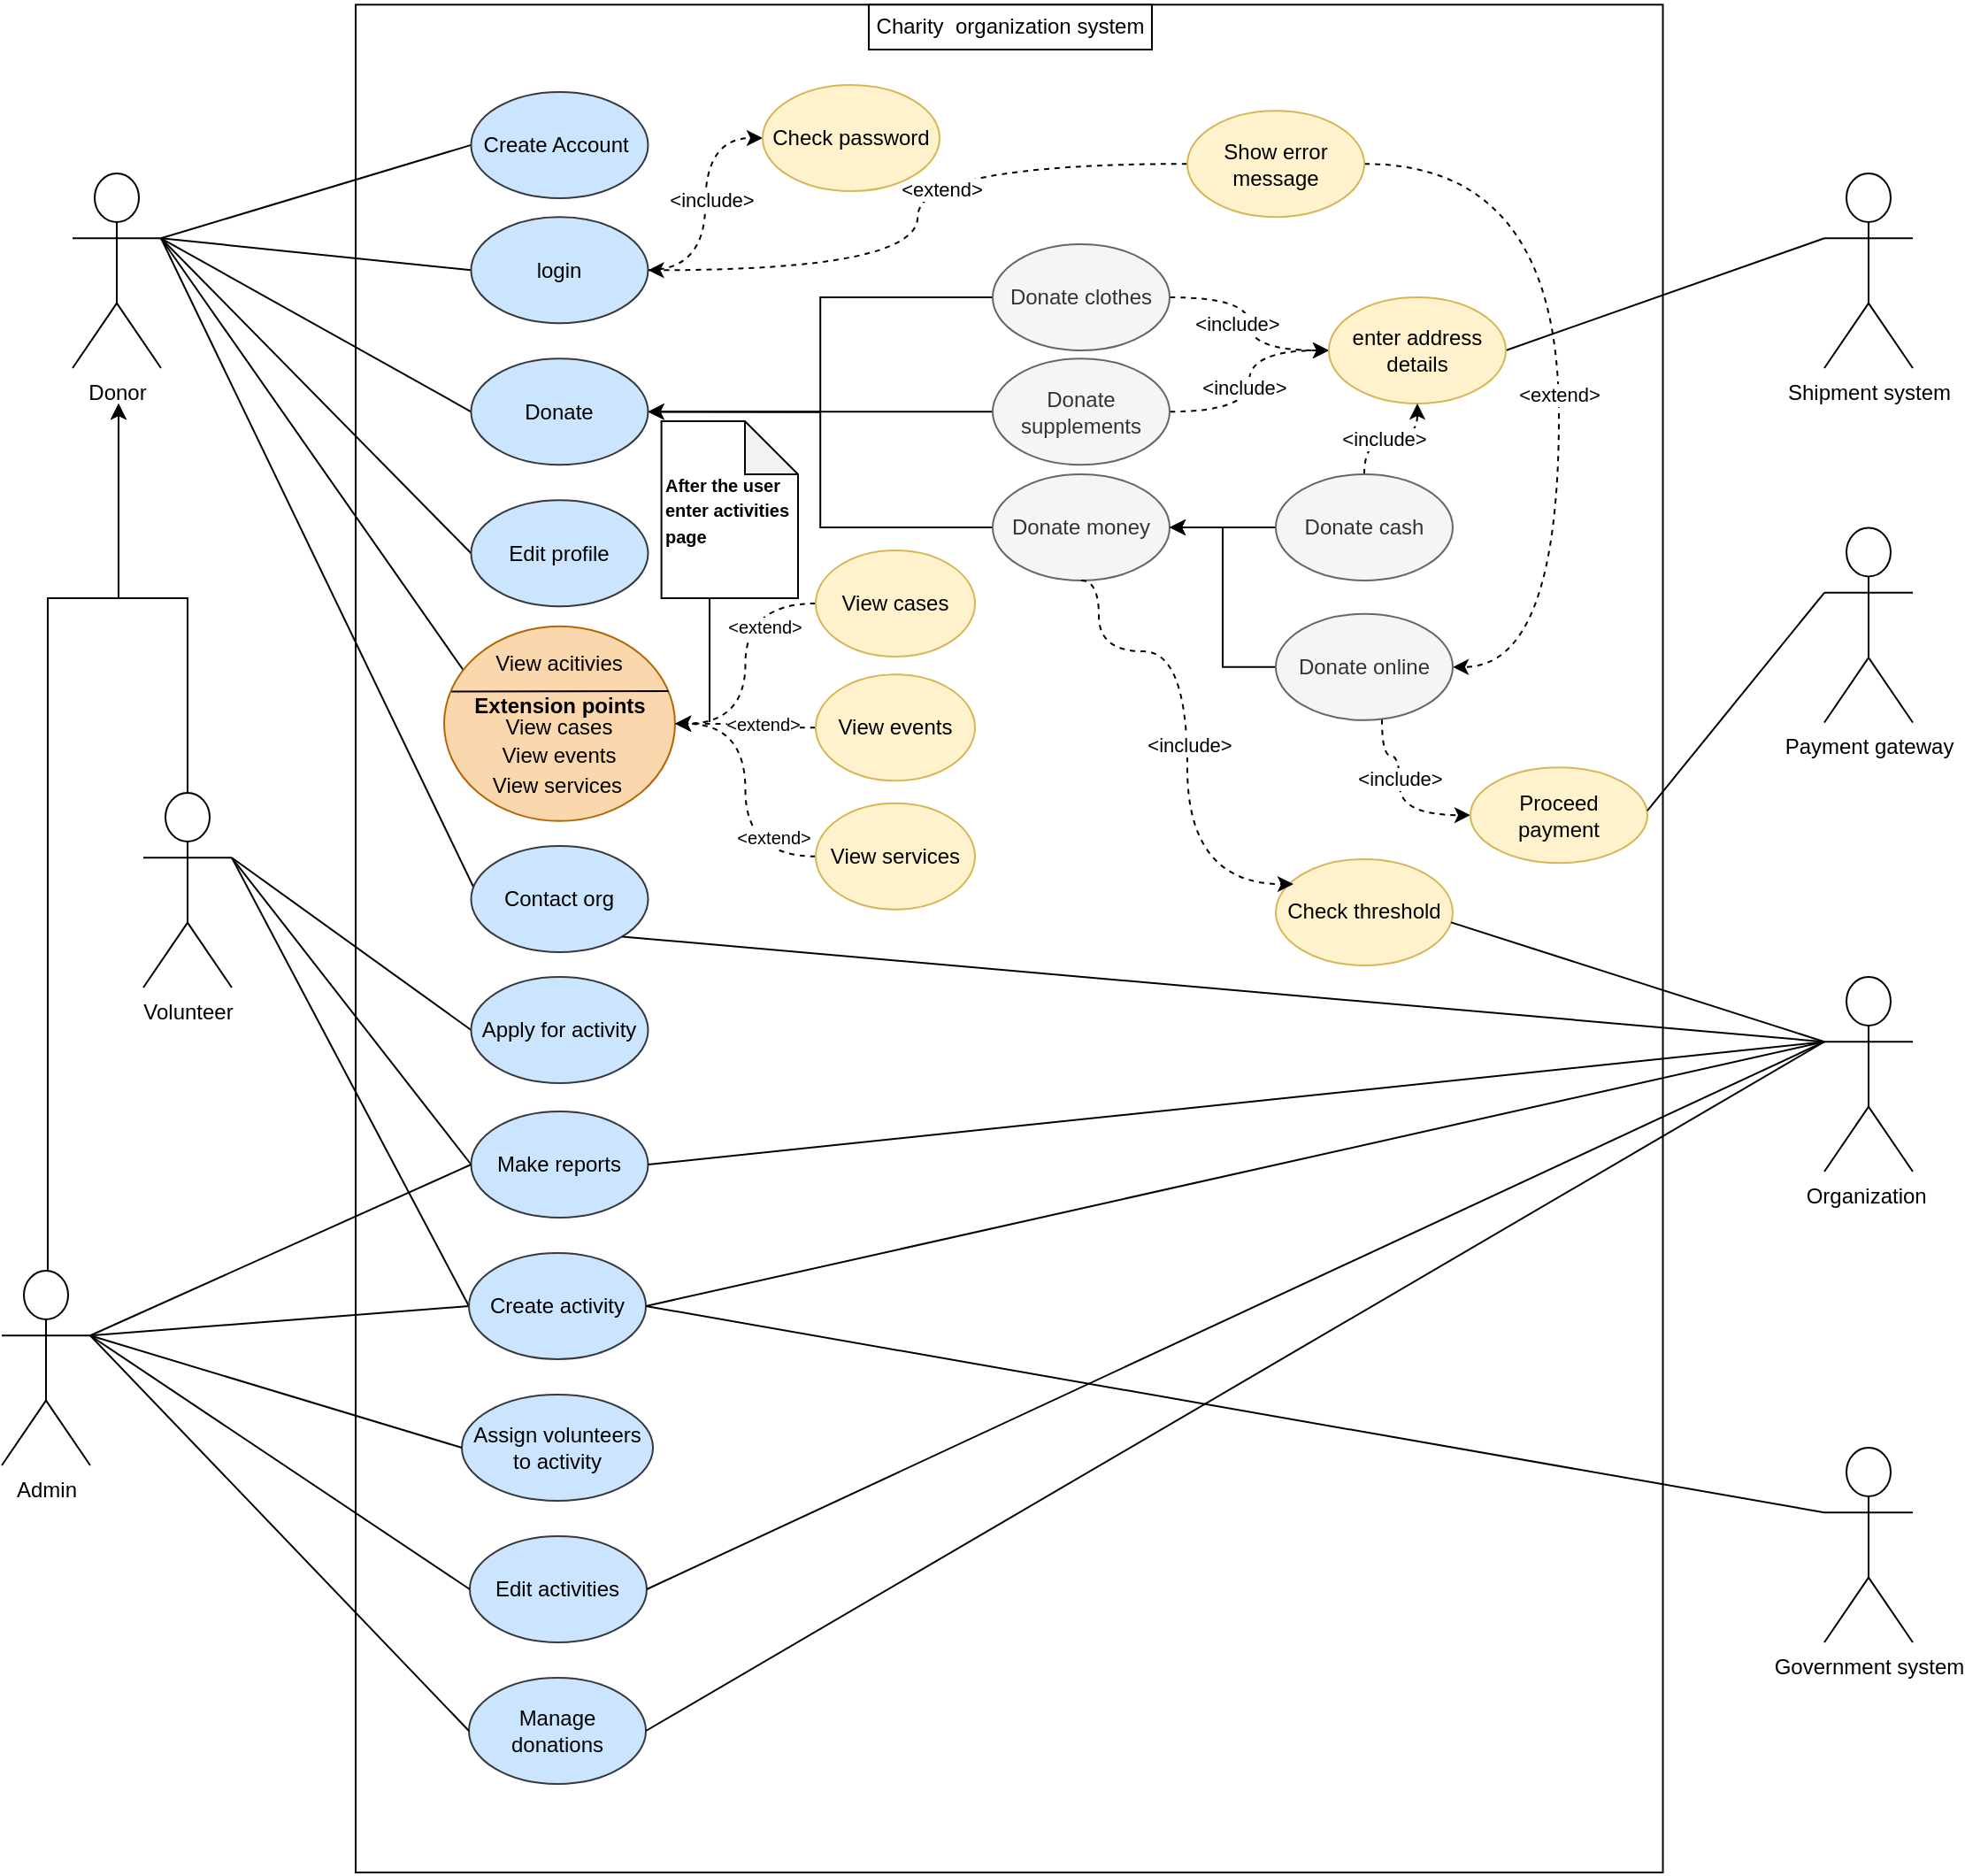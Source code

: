 <mxfile version="24.7.17">
  <diagram name="Version 1.0" id="ztVWcqpsrH5Fz4Y6gkWt">
    <mxGraphModel dx="1042" dy="685" grid="1" gridSize="10" guides="1" tooltips="1" connect="1" arrows="1" fold="1" page="1" pageScale="1" pageWidth="1600" pageHeight="900" math="0" shadow="0">
      <root>
        <object label="" id="0">
          <mxCell />
        </object>
        <mxCell id="1" parent="0" />
        <mxCell id="P60Vr8XTmUEk655GajUD-110" value="" style="rounded=0;whiteSpace=wrap;html=1;movable=1;resizable=1;rotatable=1;deletable=1;editable=1;locked=0;connectable=1;" parent="1" vertex="1">
          <mxGeometry x="472" y="317.65" width="738.76" height="1055.35" as="geometry" />
        </mxCell>
        <mxCell id="P60Vr8XTmUEk655GajUD-111" value="" style="rounded=0;whiteSpace=wrap;html=1;" parent="1" vertex="1">
          <mxGeometry x="762" y="317.65" width="160" height="25.35" as="geometry" />
        </mxCell>
        <mxCell id="P60Vr8XTmUEk655GajUD-112" style="rounded=0;orthogonalLoop=1;jettySize=auto;html=1;entryX=0;entryY=0.5;entryDx=0;entryDy=0;exitX=1;exitY=0.333;exitDx=0;exitDy=0;exitPerimeter=0;endArrow=none;endFill=0;" parent="1" source="P60Vr8XTmUEk655GajUD-117" target="P60Vr8XTmUEk655GajUD-188" edge="1">
          <mxGeometry relative="1" as="geometry" />
        </mxCell>
        <mxCell id="P60Vr8XTmUEk655GajUD-113" style="edgeStyle=none;rounded=0;orthogonalLoop=1;jettySize=auto;html=1;entryX=0;entryY=0.5;entryDx=0;entryDy=0;exitX=1;exitY=0.333;exitDx=0;exitDy=0;exitPerimeter=0;endArrow=none;endFill=0;" parent="1" source="P60Vr8XTmUEk655GajUD-117" target="P60Vr8XTmUEk655GajUD-161" edge="1">
          <mxGeometry relative="1" as="geometry" />
        </mxCell>
        <mxCell id="P60Vr8XTmUEk655GajUD-114" style="edgeStyle=none;rounded=0;orthogonalLoop=1;jettySize=auto;html=1;entryX=0;entryY=0.5;entryDx=0;entryDy=0;exitX=1;exitY=0.333;exitDx=0;exitDy=0;exitPerimeter=0;endArrow=none;endFill=0;" parent="1" source="P60Vr8XTmUEk655GajUD-117" target="P60Vr8XTmUEk655GajUD-135" edge="1">
          <mxGeometry relative="1" as="geometry" />
        </mxCell>
        <mxCell id="P60Vr8XTmUEk655GajUD-115" style="edgeStyle=none;rounded=0;orthogonalLoop=1;jettySize=auto;html=1;entryX=0;entryY=0.5;entryDx=0;entryDy=0;exitX=1;exitY=0.333;exitDx=0;exitDy=0;exitPerimeter=0;endArrow=none;endFill=0;" parent="1" source="P60Vr8XTmUEk655GajUD-117" target="P60Vr8XTmUEk655GajUD-132" edge="1">
          <mxGeometry relative="1" as="geometry">
            <mxPoint x="372" y="453" as="sourcePoint" />
          </mxGeometry>
        </mxCell>
        <mxCell id="P60Vr8XTmUEk655GajUD-116" style="edgeStyle=none;rounded=0;orthogonalLoop=1;jettySize=auto;html=1;entryX=0.083;entryY=0.225;entryDx=0;entryDy=0;endArrow=none;endFill=0;exitX=1;exitY=0.333;exitDx=0;exitDy=0;exitPerimeter=0;entryPerimeter=0;" parent="1" source="P60Vr8XTmUEk655GajUD-117" target="P60Vr8XTmUEk655GajUD-131" edge="1">
          <mxGeometry relative="1" as="geometry" />
        </mxCell>
        <mxCell id="P60Vr8XTmUEk655GajUD-117" value="Donor" style="shape=umlActor;verticalLabelPosition=bottom;verticalAlign=top;html=1;outlineConnect=0;container=0;" parent="1" vertex="1">
          <mxGeometry x="312" y="413" width="50" height="110" as="geometry" />
        </mxCell>
        <mxCell id="P60Vr8XTmUEk655GajUD-118" style="edgeStyle=orthogonalEdgeStyle;rounded=0;orthogonalLoop=1;jettySize=auto;html=1;exitX=0.5;exitY=0;exitDx=0;exitDy=0;exitPerimeter=0;" parent="1" edge="1">
          <mxGeometry relative="1" as="geometry">
            <mxPoint x="377" y="776.95" as="sourcePoint" />
            <mxPoint x="338" y="543" as="targetPoint" />
            <Array as="points">
              <mxPoint x="377" y="653" />
              <mxPoint x="338" y="653" />
            </Array>
          </mxGeometry>
        </mxCell>
        <mxCell id="P60Vr8XTmUEk655GajUD-119" style="rounded=0;orthogonalLoop=1;jettySize=auto;html=1;entryX=0;entryY=0.5;entryDx=0;entryDy=0;endArrow=none;endFill=0;exitX=1;exitY=0.333;exitDx=0;exitDy=0;exitPerimeter=0;" parent="1" source="P60Vr8XTmUEk655GajUD-121" target="P60Vr8XTmUEk655GajUD-126" edge="1">
          <mxGeometry relative="1" as="geometry" />
        </mxCell>
        <mxCell id="P60Vr8XTmUEk655GajUD-120" style="rounded=0;orthogonalLoop=1;jettySize=auto;html=1;entryX=0;entryY=0.5;entryDx=0;entryDy=0;exitX=1;exitY=0.333;exitDx=0;exitDy=0;exitPerimeter=0;endArrow=none;endFill=0;" parent="1" source="P60Vr8XTmUEk655GajUD-121" target="P60Vr8XTmUEk655GajUD-127" edge="1">
          <mxGeometry relative="1" as="geometry" />
        </mxCell>
        <mxCell id="HmPngLG4TGrxX0Pheogw-19" style="rounded=0;orthogonalLoop=1;jettySize=auto;html=1;entryX=0;entryY=0.5;entryDx=0;entryDy=0;exitX=1;exitY=0.333;exitDx=0;exitDy=0;exitPerimeter=0;endArrow=none;endFill=0;" parent="1" source="P60Vr8XTmUEk655GajUD-121" target="P60Vr8XTmUEk655GajUD-128" edge="1">
          <mxGeometry relative="1" as="geometry" />
        </mxCell>
        <mxCell id="P60Vr8XTmUEk655GajUD-121" value="Volunteer&lt;div&gt;&lt;br&gt;&lt;/div&gt;" style="shape=umlActor;verticalLabelPosition=bottom;verticalAlign=top;html=1;outlineConnect=0;container=0;" parent="1" vertex="1">
          <mxGeometry x="352" y="763" width="50" height="110" as="geometry" />
        </mxCell>
        <mxCell id="P60Vr8XTmUEk655GajUD-122" value="&lt;div&gt;Payment gateway&lt;/div&gt;" style="shape=umlActor;verticalLabelPosition=bottom;verticalAlign=top;html=1;outlineConnect=0;container=0;" parent="1" vertex="1">
          <mxGeometry x="1302" y="613.25" width="50" height="110" as="geometry" />
        </mxCell>
        <mxCell id="P60Vr8XTmUEk655GajUD-123" style="rounded=0;orthogonalLoop=1;jettySize=auto;html=1;entryX=1;entryY=0.5;entryDx=0;entryDy=0;endArrow=none;endFill=0;exitX=0;exitY=0.333;exitDx=0;exitDy=0;exitPerimeter=0;" parent="1" source="P60Vr8XTmUEk655GajUD-124" target="P60Vr8XTmUEk655GajUD-167" edge="1">
          <mxGeometry relative="1" as="geometry" />
        </mxCell>
        <mxCell id="P60Vr8XTmUEk655GajUD-124" value="Shipment system" style="shape=umlActor;verticalLabelPosition=bottom;verticalAlign=top;html=1;outlineConnect=0;container=0;" parent="1" vertex="1">
          <mxGeometry x="1302" y="413" width="50" height="110" as="geometry" />
        </mxCell>
        <mxCell id="P60Vr8XTmUEk655GajUD-125" value="Manage donations" style="ellipse;whiteSpace=wrap;html=1;container=0;fillColor=#cce5ff;strokeColor=#36393d;" parent="1" vertex="1">
          <mxGeometry x="536.01" y="1263" width="100" height="60" as="geometry" />
        </mxCell>
        <mxCell id="P60Vr8XTmUEk655GajUD-126" value="Apply for activity" style="ellipse;whiteSpace=wrap;html=1;container=0;fillColor=#cce5ff;strokeColor=#36393d;" parent="1" vertex="1">
          <mxGeometry x="537.25" y="867" width="100" height="60" as="geometry" />
        </mxCell>
        <mxCell id="P60Vr8XTmUEk655GajUD-127" value="Make reports" style="ellipse;whiteSpace=wrap;html=1;container=0;fillColor=#cce5ff;strokeColor=#36393d;" parent="1" vertex="1">
          <mxGeometry x="537.24" y="943" width="100" height="60" as="geometry" />
        </mxCell>
        <mxCell id="HmPngLG4TGrxX0Pheogw-18" style="rounded=0;orthogonalLoop=1;jettySize=auto;html=1;exitX=0;exitY=0.5;exitDx=0;exitDy=0;endArrow=none;endFill=0;entryX=1;entryY=0.333;entryDx=0;entryDy=0;entryPerimeter=0;" parent="1" source="P60Vr8XTmUEk655GajUD-128" target="P60Vr8XTmUEk655GajUD-154" edge="1">
          <mxGeometry relative="1" as="geometry">
            <mxPoint x="332" y="1073" as="targetPoint" />
          </mxGeometry>
        </mxCell>
        <mxCell id="P60Vr8XTmUEk655GajUD-128" value="Create activity" style="ellipse;whiteSpace=wrap;html=1;container=0;fillColor=#cce5ff;strokeColor=#36393d;" parent="1" vertex="1">
          <mxGeometry x="536.01" y="1023" width="100" height="60" as="geometry" />
        </mxCell>
        <mxCell id="P60Vr8XTmUEk655GajUD-129" value="Assign volunteers to activity" style="ellipse;whiteSpace=wrap;html=1;container=0;fillColor=#cce5ff;strokeColor=#36393d;" parent="1" vertex="1">
          <mxGeometry x="532" y="1103" width="108.02" height="60" as="geometry" />
        </mxCell>
        <mxCell id="P60Vr8XTmUEk655GajUD-130" style="edgeStyle=orthogonalEdgeStyle;rounded=0;orthogonalLoop=1;jettySize=auto;html=1;exitX=0.5;exitY=0.5;exitDx=0;exitDy=0;exitPerimeter=0;entryX=0.5;entryY=0.5;entryDx=0;entryDy=0;entryPerimeter=0;" parent="1" source="P60Vr8XTmUEk655GajUD-121" target="P60Vr8XTmUEk655GajUD-121" edge="1">
          <mxGeometry relative="1" as="geometry" />
        </mxCell>
        <mxCell id="P60Vr8XTmUEk655GajUD-131" value="" style="ellipse;whiteSpace=wrap;html=1;container=0;fillColor=#fad7ac;strokeColor=#b46504;" parent="1" vertex="1">
          <mxGeometry x="522" y="668.9" width="130.49" height="110" as="geometry" />
        </mxCell>
        <mxCell id="P60Vr8XTmUEk655GajUD-132" value="Edit profile" style="ellipse;whiteSpace=wrap;html=1;container=0;fillColor=#cce5ff;strokeColor=#36393d;" parent="1" vertex="1">
          <mxGeometry x="537.24" y="597.65" width="100" height="60" as="geometry" />
        </mxCell>
        <mxCell id="P60Vr8XTmUEk655GajUD-133" style="rounded=0;orthogonalLoop=1;jettySize=auto;html=1;entryX=1;entryY=0.333;entryDx=0;entryDy=0;entryPerimeter=0;endArrow=none;endFill=0;exitX=0.019;exitY=0.406;exitDx=0;exitDy=0;exitPerimeter=0;" parent="1" source="P60Vr8XTmUEk655GajUD-134" target="P60Vr8XTmUEk655GajUD-117" edge="1">
          <mxGeometry relative="1" as="geometry">
            <mxPoint x="422" y="723" as="targetPoint" />
          </mxGeometry>
        </mxCell>
        <mxCell id="P60Vr8XTmUEk655GajUD-134" value="Contact org" style="ellipse;whiteSpace=wrap;html=1;container=0;fillColor=#cce5ff;strokeColor=#36393d;" parent="1" vertex="1">
          <mxGeometry x="537.25" y="793" width="100" height="60" as="geometry" />
        </mxCell>
        <mxCell id="P60Vr8XTmUEk655GajUD-135" value="Donate" style="ellipse;whiteSpace=wrap;html=1;container=0;fillColor=#cce5ff;strokeColor=#36393d;" parent="1" vertex="1">
          <mxGeometry x="537.24" y="517.65" width="100" height="60" as="geometry" />
        </mxCell>
        <mxCell id="P60Vr8XTmUEk655GajUD-136" value="Edit activities" style="ellipse;whiteSpace=wrap;html=1;container=0;fillColor=#cce5ff;strokeColor=#36393d;" parent="1" vertex="1">
          <mxGeometry x="536.49" y="1183" width="100" height="60" as="geometry" />
        </mxCell>
        <mxCell id="P60Vr8XTmUEk655GajUD-137" style="edgeStyle=orthogonalEdgeStyle;rounded=0;orthogonalLoop=1;jettySize=auto;html=1;entryX=1;entryY=0.5;entryDx=0;entryDy=0;" parent="1" source="P60Vr8XTmUEk655GajUD-140" target="P60Vr8XTmUEk655GajUD-135" edge="1">
          <mxGeometry relative="1" as="geometry" />
        </mxCell>
        <mxCell id="P60Vr8XTmUEk655GajUD-138" style="edgeStyle=orthogonalEdgeStyle;rounded=0;orthogonalLoop=1;jettySize=auto;html=1;entryX=0;entryY=0.5;entryDx=0;entryDy=0;dashed=1;curved=1;" parent="1" source="P60Vr8XTmUEk655GajUD-140" target="P60Vr8XTmUEk655GajUD-167" edge="1">
          <mxGeometry relative="1" as="geometry" />
        </mxCell>
        <mxCell id="P60Vr8XTmUEk655GajUD-139" value="&amp;lt;include&amp;gt;" style="edgeLabel;html=1;align=center;verticalAlign=middle;resizable=0;points=[];" parent="P60Vr8XTmUEk655GajUD-138" connectable="0" vertex="1">
          <mxGeometry x="-0.065" y="3" relative="1" as="geometry">
            <mxPoint as="offset" />
          </mxGeometry>
        </mxCell>
        <mxCell id="P60Vr8XTmUEk655GajUD-140" value="Donate supplements" style="ellipse;whiteSpace=wrap;html=1;container=0;fillColor=#f5f5f5;fontColor=#333333;strokeColor=#666666;" parent="1" vertex="1">
          <mxGeometry x="832" y="517.65" width="100" height="60" as="geometry" />
        </mxCell>
        <mxCell id="P60Vr8XTmUEk655GajUD-141" style="edgeStyle=orthogonalEdgeStyle;rounded=0;orthogonalLoop=1;jettySize=auto;html=1;entryX=1;entryY=0.5;entryDx=0;entryDy=0;" parent="1" source="P60Vr8XTmUEk655GajUD-144" target="P60Vr8XTmUEk655GajUD-135" edge="1">
          <mxGeometry relative="1" as="geometry" />
        </mxCell>
        <mxCell id="P60Vr8XTmUEk655GajUD-142" style="edgeStyle=orthogonalEdgeStyle;rounded=0;orthogonalLoop=1;jettySize=auto;html=1;entryX=0;entryY=0.5;entryDx=0;entryDy=0;dashed=1;curved=1;" parent="1" source="P60Vr8XTmUEk655GajUD-144" target="P60Vr8XTmUEk655GajUD-167" edge="1">
          <mxGeometry relative="1" as="geometry" />
        </mxCell>
        <mxCell id="P60Vr8XTmUEk655GajUD-143" value="&amp;lt;include&amp;gt;" style="edgeLabel;html=1;align=center;verticalAlign=middle;resizable=0;points=[];" parent="P60Vr8XTmUEk655GajUD-142" connectable="0" vertex="1">
          <mxGeometry x="-0.457" y="-5" relative="1" as="geometry">
            <mxPoint x="5" y="10" as="offset" />
          </mxGeometry>
        </mxCell>
        <mxCell id="P60Vr8XTmUEk655GajUD-144" value="Donate clothes" style="ellipse;whiteSpace=wrap;html=1;container=0;fillColor=#f5f5f5;fontColor=#333333;strokeColor=#666666;" parent="1" vertex="1">
          <mxGeometry x="832" y="453" width="100" height="60" as="geometry" />
        </mxCell>
        <mxCell id="P60Vr8XTmUEk655GajUD-145" style="edgeStyle=orthogonalEdgeStyle;rounded=0;orthogonalLoop=1;jettySize=auto;html=1;entryX=1;entryY=0.5;entryDx=0;entryDy=0;" parent="1" source="P60Vr8XTmUEk655GajUD-146" target="P60Vr8XTmUEk655GajUD-135" edge="1">
          <mxGeometry relative="1" as="geometry" />
        </mxCell>
        <mxCell id="P60Vr8XTmUEk655GajUD-146" value="Donate money" style="ellipse;whiteSpace=wrap;html=1;container=0;fillColor=#f5f5f5;fontColor=#333333;strokeColor=#666666;" parent="1" vertex="1">
          <mxGeometry x="832" y="583" width="100" height="60" as="geometry" />
        </mxCell>
        <mxCell id="P60Vr8XTmUEk655GajUD-147" style="edgeStyle=orthogonalEdgeStyle;rounded=0;orthogonalLoop=1;jettySize=auto;html=1;exitX=0.5;exitY=1;exitDx=0;exitDy=0;" parent="1" edge="1">
          <mxGeometry relative="1" as="geometry">
            <mxPoint x="576.99" y="657.65" as="sourcePoint" />
            <mxPoint x="576.99" y="657.65" as="targetPoint" />
          </mxGeometry>
        </mxCell>
        <mxCell id="P60Vr8XTmUEk655GajUD-148" style="edgeStyle=orthogonalEdgeStyle;rounded=0;orthogonalLoop=1;jettySize=auto;html=1;exitX=0.5;exitY=0.5;exitDx=0;exitDy=0;exitPerimeter=0;entryX=0.5;entryY=0.5;entryDx=0;entryDy=0;entryPerimeter=0;" parent="1" edge="1">
          <mxGeometry relative="1" as="geometry">
            <mxPoint x="407" y="663.7" as="sourcePoint" />
            <mxPoint x="407" y="663.7" as="targetPoint" />
          </mxGeometry>
        </mxCell>
        <mxCell id="P60Vr8XTmUEk655GajUD-149" style="edgeStyle=orthogonalEdgeStyle;rounded=0;orthogonalLoop=1;jettySize=auto;html=1;exitX=0.5;exitY=0;exitDx=0;exitDy=0;exitPerimeter=0;" parent="1" edge="1">
          <mxGeometry relative="1" as="geometry">
            <mxPoint x="298" y="1033" as="sourcePoint" />
            <mxPoint x="338" y="543" as="targetPoint" />
            <Array as="points">
              <mxPoint x="298" y="653" />
              <mxPoint x="338" y="653" />
            </Array>
          </mxGeometry>
        </mxCell>
        <mxCell id="P60Vr8XTmUEk655GajUD-151" style="rounded=0;orthogonalLoop=1;jettySize=auto;html=1;entryX=0;entryY=0.5;entryDx=0;entryDy=0;endArrow=none;endFill=0;exitX=1;exitY=0.333;exitDx=0;exitDy=0;exitPerimeter=0;" parent="1" source="P60Vr8XTmUEk655GajUD-154" target="P60Vr8XTmUEk655GajUD-129" edge="1">
          <mxGeometry relative="1" as="geometry" />
        </mxCell>
        <mxCell id="P60Vr8XTmUEk655GajUD-152" style="rounded=0;orthogonalLoop=1;jettySize=auto;html=1;entryX=0;entryY=0.5;entryDx=0;entryDy=0;endArrow=none;endFill=0;exitX=1;exitY=0.333;exitDx=0;exitDy=0;exitPerimeter=0;" parent="1" source="P60Vr8XTmUEk655GajUD-154" target="P60Vr8XTmUEk655GajUD-136" edge="1">
          <mxGeometry relative="1" as="geometry">
            <mxPoint x="322" y="1073" as="sourcePoint" />
          </mxGeometry>
        </mxCell>
        <mxCell id="P60Vr8XTmUEk655GajUD-153" style="rounded=0;orthogonalLoop=1;jettySize=auto;html=1;entryX=0;entryY=0.5;entryDx=0;entryDy=0;endArrow=none;endFill=0;exitX=1;exitY=0.333;exitDx=0;exitDy=0;exitPerimeter=0;" parent="1" source="P60Vr8XTmUEk655GajUD-154" target="P60Vr8XTmUEk655GajUD-125" edge="1">
          <mxGeometry relative="1" as="geometry" />
        </mxCell>
        <mxCell id="HmPngLG4TGrxX0Pheogw-1" style="rounded=0;orthogonalLoop=1;jettySize=auto;html=1;entryX=0;entryY=0.5;entryDx=0;entryDy=0;endArrow=none;endFill=0;exitX=1;exitY=0.333;exitDx=0;exitDy=0;exitPerimeter=0;" parent="1" source="P60Vr8XTmUEk655GajUD-154" target="P60Vr8XTmUEk655GajUD-127" edge="1">
          <mxGeometry relative="1" as="geometry" />
        </mxCell>
        <mxCell id="P60Vr8XTmUEk655GajUD-154" value="&lt;div&gt;Admin&lt;/div&gt;" style="shape=umlActor;verticalLabelPosition=bottom;verticalAlign=top;html=1;outlineConnect=0;container=0;" parent="1" vertex="1">
          <mxGeometry x="272" y="1033" width="50" height="110" as="geometry" />
        </mxCell>
        <mxCell id="P60Vr8XTmUEk655GajUD-155" style="rounded=0;orthogonalLoop=1;jettySize=auto;html=1;entryX=1;entryY=1;entryDx=0;entryDy=0;endArrow=none;endFill=0;exitX=0;exitY=0.333;exitDx=0;exitDy=0;exitPerimeter=0;" parent="1" source="P60Vr8XTmUEk655GajUD-160" target="P60Vr8XTmUEk655GajUD-134" edge="1">
          <mxGeometry relative="1" as="geometry" />
        </mxCell>
        <mxCell id="P60Vr8XTmUEk655GajUD-156" style="rounded=0;orthogonalLoop=1;jettySize=auto;html=1;entryX=1;entryY=0.5;entryDx=0;entryDy=0;endArrow=none;endFill=0;exitX=0;exitY=0.333;exitDx=0;exitDy=0;exitPerimeter=0;" parent="1" source="P60Vr8XTmUEk655GajUD-160" target="P60Vr8XTmUEk655GajUD-127" edge="1">
          <mxGeometry relative="1" as="geometry" />
        </mxCell>
        <mxCell id="P60Vr8XTmUEk655GajUD-157" style="rounded=0;orthogonalLoop=1;jettySize=auto;html=1;entryX=1;entryY=0.5;entryDx=0;entryDy=0;endArrow=none;endFill=0;exitX=0;exitY=0.333;exitDx=0;exitDy=0;exitPerimeter=0;" parent="1" source="P60Vr8XTmUEk655GajUD-160" target="P60Vr8XTmUEk655GajUD-128" edge="1">
          <mxGeometry relative="1" as="geometry" />
        </mxCell>
        <mxCell id="P60Vr8XTmUEk655GajUD-158" style="rounded=0;orthogonalLoop=1;jettySize=auto;html=1;entryX=1;entryY=0.5;entryDx=0;entryDy=0;exitX=0;exitY=0.333;exitDx=0;exitDy=0;exitPerimeter=0;endArrow=none;endFill=0;" parent="1" source="P60Vr8XTmUEk655GajUD-160" target="P60Vr8XTmUEk655GajUD-125" edge="1">
          <mxGeometry relative="1" as="geometry" />
        </mxCell>
        <mxCell id="P60Vr8XTmUEk655GajUD-159" style="rounded=0;orthogonalLoop=1;jettySize=auto;html=1;entryX=1;entryY=0.5;entryDx=0;entryDy=0;endArrow=none;endFill=0;exitX=0;exitY=0.333;exitDx=0;exitDy=0;exitPerimeter=0;" parent="1" source="P60Vr8XTmUEk655GajUD-160" target="P60Vr8XTmUEk655GajUD-136" edge="1">
          <mxGeometry relative="1" as="geometry" />
        </mxCell>
        <mxCell id="P60Vr8XTmUEk655GajUD-160" value="Organization&amp;nbsp;" style="shape=umlActor;verticalLabelPosition=bottom;verticalAlign=top;html=1;outlineConnect=0;container=0;" parent="1" vertex="1">
          <mxGeometry x="1302" y="867" width="50" height="110" as="geometry" />
        </mxCell>
        <mxCell id="4MZAW6zlMvluDJp1n0_X-4" style="edgeStyle=orthogonalEdgeStyle;rounded=0;orthogonalLoop=1;jettySize=auto;html=1;entryX=0;entryY=0.5;entryDx=0;entryDy=0;curved=1;dashed=1;" parent="1" source="P60Vr8XTmUEk655GajUD-161" target="4MZAW6zlMvluDJp1n0_X-3" edge="1">
          <mxGeometry relative="1" as="geometry" />
        </mxCell>
        <mxCell id="4MZAW6zlMvluDJp1n0_X-5" value="&amp;lt;include&amp;gt;" style="edgeLabel;html=1;align=center;verticalAlign=middle;resizable=0;points=[];" parent="4MZAW6zlMvluDJp1n0_X-4" vertex="1" connectable="0">
          <mxGeometry x="0.031" y="-3" relative="1" as="geometry">
            <mxPoint as="offset" />
          </mxGeometry>
        </mxCell>
        <mxCell id="P60Vr8XTmUEk655GajUD-161" value="login" style="ellipse;whiteSpace=wrap;html=1;container=0;fillColor=#cce5ff;strokeColor=#36393d;" parent="1" vertex="1">
          <mxGeometry x="537.24" y="437.65" width="100" height="60" as="geometry" />
        </mxCell>
        <mxCell id="P60Vr8XTmUEk655GajUD-164" style="edgeStyle=orthogonalEdgeStyle;rounded=0;orthogonalLoop=1;jettySize=auto;html=1;entryX=1;entryY=0.5;entryDx=0;entryDy=0;curved=1;dashed=1;" parent="1" source="P60Vr8XTmUEk655GajUD-166" target="P60Vr8XTmUEk655GajUD-172" edge="1">
          <mxGeometry relative="1" as="geometry">
            <Array as="points">
              <mxPoint x="1152" y="408" />
              <mxPoint x="1152" y="692" />
            </Array>
          </mxGeometry>
        </mxCell>
        <mxCell id="P60Vr8XTmUEk655GajUD-165" value="&amp;lt;extend&amp;gt;" style="edgeLabel;html=1;align=center;verticalAlign=middle;resizable=0;points=[];" parent="P60Vr8XTmUEk655GajUD-164" connectable="0" vertex="1">
          <mxGeometry x="0.056" y="-15" relative="1" as="geometry">
            <mxPoint x="15" as="offset" />
          </mxGeometry>
        </mxCell>
        <mxCell id="4MZAW6zlMvluDJp1n0_X-6" style="edgeStyle=orthogonalEdgeStyle;rounded=0;orthogonalLoop=1;jettySize=auto;html=1;entryX=1;entryY=0.5;entryDx=0;entryDy=0;curved=1;dashed=1;" parent="1" source="P60Vr8XTmUEk655GajUD-166" target="P60Vr8XTmUEk655GajUD-161" edge="1">
          <mxGeometry relative="1" as="geometry" />
        </mxCell>
        <mxCell id="4MZAW6zlMvluDJp1n0_X-7" value="&amp;lt;extend&amp;gt;" style="edgeLabel;html=1;align=center;verticalAlign=middle;resizable=0;points=[];" parent="4MZAW6zlMvluDJp1n0_X-6" vertex="1" connectable="0">
          <mxGeometry x="-0.084" y="13" relative="1" as="geometry">
            <mxPoint as="offset" />
          </mxGeometry>
        </mxCell>
        <mxCell id="P60Vr8XTmUEk655GajUD-166" value="Show error message" style="ellipse;whiteSpace=wrap;html=1;container=0;fillColor=#fff2cc;strokeColor=#d6b656;" parent="1" vertex="1">
          <mxGeometry x="942" y="377.65" width="100" height="60" as="geometry" />
        </mxCell>
        <mxCell id="P60Vr8XTmUEk655GajUD-167" value="enter address details" style="ellipse;whiteSpace=wrap;html=1;container=0;fillColor=#fff2cc;strokeColor=#d6b656;" parent="1" vertex="1">
          <mxGeometry x="1022" y="483.0" width="100" height="60" as="geometry" />
        </mxCell>
        <mxCell id="P60Vr8XTmUEk655GajUD-168" value="Check threshold" style="ellipse;whiteSpace=wrap;html=1;container=0;fillColor=#fff2cc;strokeColor=#d6b656;" parent="1" vertex="1">
          <mxGeometry x="992" y="800.45" width="100" height="60" as="geometry" />
        </mxCell>
        <mxCell id="P60Vr8XTmUEk655GajUD-169" style="edgeStyle=orthogonalEdgeStyle;rounded=0;orthogonalLoop=1;jettySize=auto;html=1;entryX=1;entryY=0.5;entryDx=0;entryDy=0;" parent="1" source="P60Vr8XTmUEk655GajUD-172" target="P60Vr8XTmUEk655GajUD-146" edge="1">
          <mxGeometry relative="1" as="geometry" />
        </mxCell>
        <mxCell id="P60Vr8XTmUEk655GajUD-170" style="edgeStyle=orthogonalEdgeStyle;rounded=0;orthogonalLoop=1;jettySize=auto;html=1;entryX=0;entryY=0.5;entryDx=0;entryDy=0;dashed=1;curved=1;" parent="1" source="P60Vr8XTmUEk655GajUD-172" target="P60Vr8XTmUEk655GajUD-177" edge="1">
          <mxGeometry relative="1" as="geometry">
            <Array as="points">
              <mxPoint x="1052" y="742" />
              <mxPoint x="1062" y="742" />
              <mxPoint x="1062" y="776" />
            </Array>
          </mxGeometry>
        </mxCell>
        <mxCell id="P60Vr8XTmUEk655GajUD-171" value="&amp;lt;include&amp;gt;" style="edgeLabel;html=1;align=center;verticalAlign=middle;resizable=0;points=[];" parent="P60Vr8XTmUEk655GajUD-170" connectable="0" vertex="1">
          <mxGeometry x="-0.199" y="-1" relative="1" as="geometry">
            <mxPoint x="1" y="1" as="offset" />
          </mxGeometry>
        </mxCell>
        <mxCell id="P60Vr8XTmUEk655GajUD-172" value="&lt;div&gt;Donate online&lt;/div&gt;" style="ellipse;whiteSpace=wrap;html=1;container=0;fillColor=#f5f5f5;fontColor=#333333;strokeColor=#666666;" parent="1" vertex="1">
          <mxGeometry x="992" y="661.9" width="100" height="60" as="geometry" />
        </mxCell>
        <mxCell id="P60Vr8XTmUEk655GajUD-173" style="edgeStyle=orthogonalEdgeStyle;rounded=0;orthogonalLoop=1;jettySize=auto;html=1;entryX=1;entryY=0.5;entryDx=0;entryDy=0;" parent="1" source="P60Vr8XTmUEk655GajUD-176" target="P60Vr8XTmUEk655GajUD-146" edge="1">
          <mxGeometry relative="1" as="geometry" />
        </mxCell>
        <mxCell id="P60Vr8XTmUEk655GajUD-174" style="edgeStyle=orthogonalEdgeStyle;rounded=0;orthogonalLoop=1;jettySize=auto;html=1;entryX=0.5;entryY=1;entryDx=0;entryDy=0;endArrow=classic;endFill=1;dashed=1;curved=1;" parent="1" source="P60Vr8XTmUEk655GajUD-176" target="P60Vr8XTmUEk655GajUD-167" edge="1">
          <mxGeometry relative="1" as="geometry" />
        </mxCell>
        <mxCell id="P60Vr8XTmUEk655GajUD-175" value="&amp;lt;include&amp;gt;" style="edgeLabel;html=1;align=center;verticalAlign=middle;resizable=0;points=[];" parent="P60Vr8XTmUEk655GajUD-174" connectable="0" vertex="1">
          <mxGeometry x="-0.116" relative="1" as="geometry">
            <mxPoint as="offset" />
          </mxGeometry>
        </mxCell>
        <mxCell id="P60Vr8XTmUEk655GajUD-176" value="Donate cash" style="ellipse;whiteSpace=wrap;html=1;container=0;fillColor=#f5f5f5;fontColor=#333333;strokeColor=#666666;" parent="1" vertex="1">
          <mxGeometry x="992" y="583.0" width="100" height="60" as="geometry" />
        </mxCell>
        <mxCell id="P60Vr8XTmUEk655GajUD-177" value="Proceed&lt;div&gt;payment&lt;/div&gt;" style="ellipse;whiteSpace=wrap;html=1;container=0;fillColor=#fff2cc;strokeColor=#d6b656;" parent="1" vertex="1">
          <mxGeometry x="1102" y="748.6" width="100" height="54" as="geometry" />
        </mxCell>
        <mxCell id="P60Vr8XTmUEk655GajUD-178" value="" style="endArrow=none;html=1;rounded=0;fontFamily=Helvetica;fontSize=12;fontColor=default;resizable=1;entryX=0.964;entryY=0.333;entryDx=0;entryDy=0;entryPerimeter=0;exitX=0.032;exitY=0.335;exitDx=0;exitDy=0;exitPerimeter=0;" parent="1" source="P60Vr8XTmUEk655GajUD-131" edge="1">
          <mxGeometry width="50" height="50" relative="1" as="geometry">
            <mxPoint x="533.49" y="704.9" as="sourcePoint" />
            <mxPoint x="648.792" y="705.53" as="targetPoint" />
          </mxGeometry>
        </mxCell>
        <mxCell id="P60Vr8XTmUEk655GajUD-179" value="View acitivies" style="text;html=1;align=center;verticalAlign=middle;whiteSpace=wrap;rounded=0;fontFamily=Helvetica;fontSize=12;fontColor=default;resizable=1;container=0;" parent="1" vertex="1">
          <mxGeometry x="540.5" y="674.9" width="91.99" height="30" as="geometry" />
        </mxCell>
        <mxCell id="P60Vr8XTmUEk655GajUD-180" value="Extension points" style="text;html=1;align=center;verticalAlign=middle;whiteSpace=wrap;rounded=0;fontFamily=Helvetica;fontSize=12;fontColor=default;resizable=1;fontStyle=1;container=0;" parent="1" vertex="1">
          <mxGeometry x="529.69" y="705.9" width="115.11" height="16" as="geometry" />
        </mxCell>
        <mxCell id="P60Vr8XTmUEk655GajUD-181" style="edgeStyle=orthogonalEdgeStyle;rounded=0;orthogonalLoop=1;jettySize=auto;html=1;entryX=1;entryY=0.5;entryDx=0;entryDy=0;curved=1;dashed=1;" parent="1" source="P60Vr8XTmUEk655GajUD-182" target="P60Vr8XTmUEk655GajUD-131" edge="1">
          <mxGeometry relative="1" as="geometry" />
        </mxCell>
        <mxCell id="P60Vr8XTmUEk655GajUD-182" value="View services" style="ellipse;whiteSpace=wrap;html=1;rounded=0;strokeColor=#d6b656;align=center;verticalAlign=middle;fontFamily=Helvetica;fontSize=12;resizable=1;fillColor=#fff2cc;container=0;" parent="1" vertex="1">
          <mxGeometry x="732.0" y="768.9" width="90" height="60" as="geometry" />
        </mxCell>
        <mxCell id="P60Vr8XTmUEk655GajUD-183" value="View cases" style="text;html=1;align=center;verticalAlign=middle;whiteSpace=wrap;rounded=0;fontFamily=Helvetica;fontSize=12;fontColor=default;resizable=1;container=0;" parent="1" vertex="1">
          <mxGeometry x="550.5" y="717.6" width="71.99" height="17" as="geometry" />
        </mxCell>
        <mxCell id="P60Vr8XTmUEk655GajUD-184" value="View events" style="text;html=1;align=center;verticalAlign=middle;whiteSpace=wrap;rounded=0;fontFamily=Helvetica;fontSize=12;fontColor=default;resizable=1;container=0;" parent="1" vertex="1">
          <mxGeometry x="551.26" y="734.6" width="71.98" height="14" as="geometry" />
        </mxCell>
        <mxCell id="P60Vr8XTmUEk655GajUD-185" style="edgeStyle=orthogonalEdgeStyle;rounded=0;orthogonalLoop=1;jettySize=auto;html=1;entryX=1;entryY=0.5;entryDx=0;entryDy=0;curved=1;dashed=1;" parent="1" source="P60Vr8XTmUEk655GajUD-187" target="P60Vr8XTmUEk655GajUD-131" edge="1">
          <mxGeometry relative="1" as="geometry" />
        </mxCell>
        <mxCell id="P60Vr8XTmUEk655GajUD-186" value="&amp;lt;extend&amp;gt;" style="edgeLabel;html=1;align=center;verticalAlign=middle;resizable=0;points=[];fontSize=10;" parent="P60Vr8XTmUEk655GajUD-185" connectable="0" vertex="1">
          <mxGeometry x="-0.167" y="1" relative="1" as="geometry">
            <mxPoint x="9" y="-9" as="offset" />
          </mxGeometry>
        </mxCell>
        <mxCell id="P60Vr8XTmUEk655GajUD-187" value="View cases" style="ellipse;whiteSpace=wrap;html=1;rounded=0;strokeColor=#d6b656;align=center;verticalAlign=middle;fontFamily=Helvetica;fontSize=12;resizable=1;fillColor=#fff2cc;container=0;" parent="1" vertex="1">
          <mxGeometry x="732.0" y="625.95" width="90" height="60" as="geometry" />
        </mxCell>
        <mxCell id="P60Vr8XTmUEk655GajUD-188" value="Create Account&amp;nbsp;" style="ellipse;whiteSpace=wrap;html=1;container=0;fillColor=#cce5ff;strokeColor=#36393d;" parent="1" vertex="1">
          <mxGeometry x="537.24" y="366.95" width="100" height="60" as="geometry" />
        </mxCell>
        <mxCell id="P60Vr8XTmUEk655GajUD-189" value="View services" style="text;html=1;align=center;verticalAlign=middle;whiteSpace=wrap;rounded=0;fontFamily=Helvetica;fontSize=12;fontColor=default;resizable=1;container=0;" parent="1" vertex="1">
          <mxGeometry x="545.02" y="749.6" width="81.98" height="19.3" as="geometry" />
        </mxCell>
        <mxCell id="P60Vr8XTmUEk655GajUD-190" style="rounded=0;orthogonalLoop=1;jettySize=auto;html=1;entryX=1;entryY=0.5;entryDx=0;entryDy=0;dashed=1;edgeStyle=orthogonalEdgeStyle;curved=1;" parent="1" source="P60Vr8XTmUEk655GajUD-191" target="P60Vr8XTmUEk655GajUD-131" edge="1">
          <mxGeometry relative="1" as="geometry" />
        </mxCell>
        <mxCell id="P60Vr8XTmUEk655GajUD-191" value="View events" style="ellipse;whiteSpace=wrap;html=1;rounded=0;strokeColor=#d6b656;align=center;verticalAlign=middle;fontFamily=Helvetica;fontSize=12;resizable=1;fillColor=#fff2cc;container=0;" parent="1" vertex="1">
          <mxGeometry x="732.0" y="696.1" width="90" height="60" as="geometry" />
        </mxCell>
        <mxCell id="P60Vr8XTmUEk655GajUD-192" style="rounded=0;orthogonalLoop=1;jettySize=auto;html=1;entryX=1;entryY=0.452;entryDx=0;entryDy=0;entryPerimeter=0;endArrow=none;endFill=0;exitX=0;exitY=0.333;exitDx=0;exitDy=0;exitPerimeter=0;" parent="1" source="P60Vr8XTmUEk655GajUD-122" target="P60Vr8XTmUEk655GajUD-177" edge="1">
          <mxGeometry relative="1" as="geometry" />
        </mxCell>
        <mxCell id="P60Vr8XTmUEk655GajUD-193" value="&amp;lt;extend&amp;gt;" style="edgeLabel;html=1;align=center;verticalAlign=middle;resizable=0;points=[];fontSize=10;" parent="1" connectable="0" vertex="1">
          <mxGeometry x="702" y="723.9" as="geometry" />
        </mxCell>
        <mxCell id="P60Vr8XTmUEk655GajUD-194" value="&amp;lt;extend&amp;gt;" style="edgeLabel;html=1;align=center;verticalAlign=middle;resizable=0;points=[];fontSize=10;" parent="1" connectable="0" vertex="1">
          <mxGeometry x="692" y="783.0" as="geometry">
            <mxPoint x="16" y="5" as="offset" />
          </mxGeometry>
        </mxCell>
        <mxCell id="P60Vr8XTmUEk655GajUD-195" style="edgeStyle=orthogonalEdgeStyle;rounded=0;orthogonalLoop=1;jettySize=auto;html=1;entryX=0.1;entryY=0.235;entryDx=0;entryDy=0;entryPerimeter=0;curved=1;exitX=0.5;exitY=1;exitDx=0;exitDy=0;dashed=1;" parent="1" source="P60Vr8XTmUEk655GajUD-146" target="P60Vr8XTmUEk655GajUD-168" edge="1">
          <mxGeometry relative="1" as="geometry">
            <Array as="points">
              <mxPoint x="892" y="643" />
              <mxPoint x="892" y="683" />
              <mxPoint x="942" y="683" />
              <mxPoint x="942" y="815" />
            </Array>
          </mxGeometry>
        </mxCell>
        <mxCell id="P60Vr8XTmUEk655GajUD-196" value="&amp;lt;include&amp;gt;" style="edgeLabel;html=1;align=center;verticalAlign=middle;resizable=0;points=[];" parent="P60Vr8XTmUEk655GajUD-195" connectable="0" vertex="1">
          <mxGeometry x="0.048" y="1" relative="1" as="geometry">
            <mxPoint as="offset" />
          </mxGeometry>
        </mxCell>
        <mxCell id="P60Vr8XTmUEk655GajUD-197" style="rounded=0;orthogonalLoop=1;jettySize=auto;html=1;entryX=0.991;entryY=0.596;entryDx=0;entryDy=0;entryPerimeter=0;endArrow=none;endFill=0;exitX=0;exitY=0.333;exitDx=0;exitDy=0;exitPerimeter=0;" parent="1" source="P60Vr8XTmUEk655GajUD-160" target="P60Vr8XTmUEk655GajUD-168" edge="1">
          <mxGeometry relative="1" as="geometry" />
        </mxCell>
        <mxCell id="P60Vr8XTmUEk655GajUD-198" style="edgeStyle=orthogonalEdgeStyle;rounded=0;orthogonalLoop=1;jettySize=auto;html=1;endArrow=none;endFill=0;" parent="1" source="P60Vr8XTmUEk655GajUD-199" edge="1">
          <mxGeometry relative="1" as="geometry">
            <mxPoint x="672" y="723" as="targetPoint" />
            <Array as="points">
              <mxPoint x="672" y="683" />
              <mxPoint x="672" y="683" />
            </Array>
          </mxGeometry>
        </mxCell>
        <mxCell id="P60Vr8XTmUEk655GajUD-199" value="&lt;font size=&quot;1&quot; style=&quot;&quot;&gt;&lt;b style=&quot;&quot;&gt;After the user enter activities page&lt;/b&gt;&lt;/font&gt;" style="shape=note;whiteSpace=wrap;html=1;backgroundOutline=1;darkOpacity=0.05;align=left;" parent="1" vertex="1">
          <mxGeometry x="644.8" y="553" width="77.2" height="100" as="geometry" />
        </mxCell>
        <mxCell id="P60Vr8XTmUEk655GajUD-200" value="Charity&amp;nbsp; organization system" style="text;html=1;align=center;verticalAlign=middle;whiteSpace=wrap;rounded=0;" parent="1" vertex="1">
          <mxGeometry x="762" y="315.33" width="160" height="30" as="geometry" />
        </mxCell>
        <mxCell id="HmPngLG4TGrxX0Pheogw-17" style="rounded=0;orthogonalLoop=1;jettySize=auto;html=1;exitX=0;exitY=0.333;exitDx=0;exitDy=0;exitPerimeter=0;endArrow=none;endFill=0;entryX=1;entryY=0.5;entryDx=0;entryDy=0;" parent="1" source="HmPngLG4TGrxX0Pheogw-2" target="P60Vr8XTmUEk655GajUD-128" edge="1">
          <mxGeometry relative="1" as="geometry">
            <mxPoint x="1182" y="1233" as="targetPoint" />
          </mxGeometry>
        </mxCell>
        <mxCell id="HmPngLG4TGrxX0Pheogw-2" value="Government system" style="shape=umlActor;verticalLabelPosition=bottom;verticalAlign=top;html=1;outlineConnect=0;container=0;" parent="1" vertex="1">
          <mxGeometry x="1302" y="1133" width="50" height="110" as="geometry" />
        </mxCell>
        <mxCell id="4MZAW6zlMvluDJp1n0_X-3" value="Check password" style="ellipse;whiteSpace=wrap;html=1;container=0;fillColor=#fff2cc;strokeColor=#d6b656;" parent="1" vertex="1">
          <mxGeometry x="702" y="363.0" width="100" height="60" as="geometry" />
        </mxCell>
      </root>
    </mxGraphModel>
  </diagram>
</mxfile>
